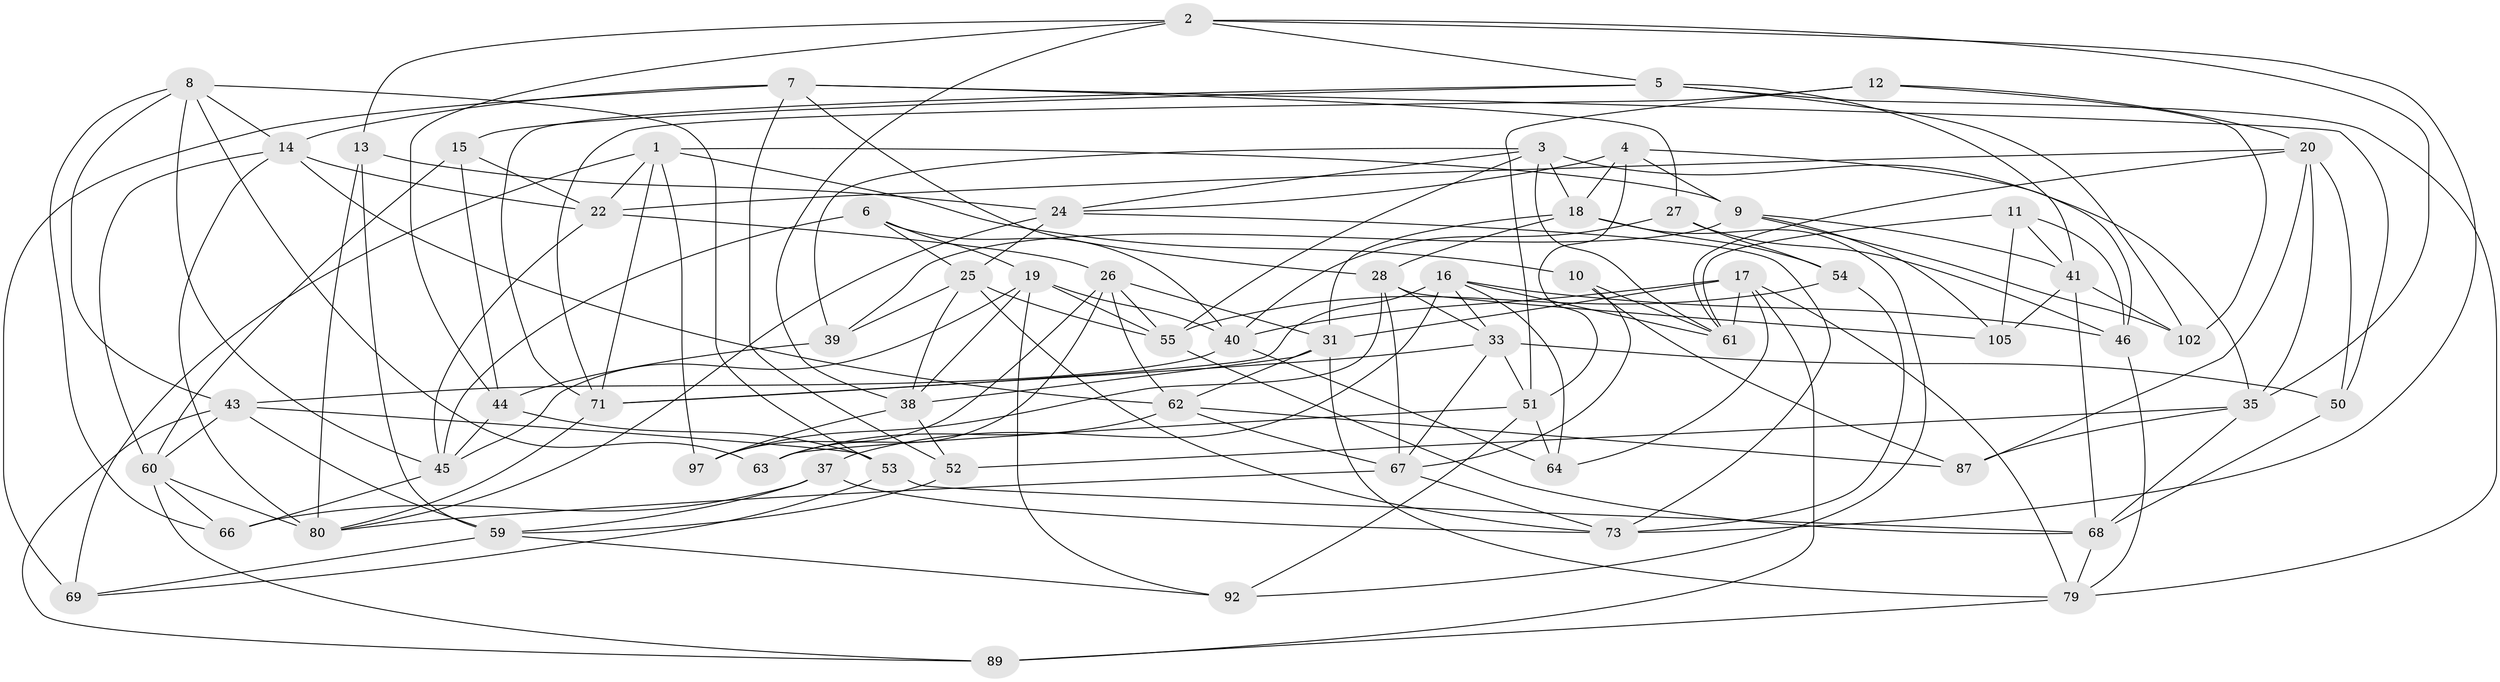 // Generated by graph-tools (version 1.1) at 2025/52/02/27/25 19:52:32]
// undirected, 64 vertices, 168 edges
graph export_dot {
graph [start="1"]
  node [color=gray90,style=filled];
  1 [super="+30"];
  2 [super="+36"];
  3 [super="+23"];
  4 [super="+47"];
  5 [super="+103"];
  6;
  7 [super="+74"];
  8 [super="+21"];
  9 [super="+94"];
  10;
  11;
  12;
  13;
  14 [super="+34"];
  15;
  16 [super="+29"];
  17 [super="+32"];
  18 [super="+48"];
  19 [super="+76"];
  20 [super="+49"];
  22 [super="+56"];
  24 [super="+65"];
  25 [super="+85"];
  26 [super="+88"];
  27;
  28 [super="+100"];
  31 [super="+106"];
  33 [super="+84"];
  35 [super="+81"];
  37;
  38 [super="+83"];
  39;
  40 [super="+42"];
  41 [super="+77"];
  43 [super="+58"];
  44 [super="+57"];
  45 [super="+75"];
  46 [super="+90"];
  50;
  51 [super="+91"];
  52;
  53 [super="+101"];
  54;
  55 [super="+96"];
  59 [super="+86"];
  60 [super="+70"];
  61 [super="+99"];
  62 [super="+78"];
  63;
  64;
  66;
  67 [super="+93"];
  68 [super="+72"];
  69;
  71 [super="+104"];
  73 [super="+82"];
  79 [super="+95"];
  80 [super="+98"];
  87;
  89;
  92;
  97;
  102;
  105;
  1 -- 10;
  1 -- 9;
  1 -- 97;
  1 -- 69;
  1 -- 71;
  1 -- 22;
  2 -- 38;
  2 -- 13;
  2 -- 35;
  2 -- 5;
  2 -- 73;
  2 -- 44;
  3 -- 39;
  3 -- 55;
  3 -- 18;
  3 -- 61;
  3 -- 35;
  3 -- 24;
  4 -- 18;
  4 -- 46 [weight=2];
  4 -- 9;
  4 -- 51;
  4 -- 24;
  5 -- 41;
  5 -- 71;
  5 -- 79;
  5 -- 102;
  5 -- 15;
  6 -- 25;
  6 -- 45;
  6 -- 40;
  6 -- 19;
  7 -- 69;
  7 -- 50;
  7 -- 27;
  7 -- 52;
  7 -- 28;
  7 -- 14;
  8 -- 43;
  8 -- 63;
  8 -- 45;
  8 -- 66;
  8 -- 14;
  8 -- 53;
  9 -- 105;
  9 -- 41;
  9 -- 102;
  9 -- 39;
  10 -- 87;
  10 -- 61;
  10 -- 67;
  11 -- 105;
  11 -- 41;
  11 -- 46;
  11 -- 61;
  12 -- 20;
  12 -- 71;
  12 -- 102;
  12 -- 51;
  13 -- 80;
  13 -- 59;
  13 -- 24;
  14 -- 60;
  14 -- 62;
  14 -- 80;
  14 -- 22;
  15 -- 44;
  15 -- 22;
  15 -- 60;
  16 -- 64;
  16 -- 33;
  16 -- 37;
  16 -- 71;
  16 -- 46;
  16 -- 61;
  17 -- 89;
  17 -- 40;
  17 -- 64;
  17 -- 61;
  17 -- 79;
  17 -- 31;
  18 -- 92;
  18 -- 28;
  18 -- 54;
  18 -- 31;
  19 -- 92;
  19 -- 55;
  19 -- 38;
  19 -- 40;
  19 -- 45;
  20 -- 87;
  20 -- 50;
  20 -- 61;
  20 -- 22;
  20 -- 35;
  22 -- 26;
  22 -- 45;
  24 -- 25;
  24 -- 80;
  24 -- 73;
  25 -- 39;
  25 -- 38;
  25 -- 73;
  25 -- 55;
  26 -- 63;
  26 -- 62;
  26 -- 55;
  26 -- 97;
  26 -- 31;
  27 -- 54;
  27 -- 40;
  27 -- 46;
  28 -- 105;
  28 -- 33;
  28 -- 97;
  28 -- 67;
  31 -- 79;
  31 -- 62;
  31 -- 38;
  33 -- 67;
  33 -- 51;
  33 -- 50;
  33 -- 71;
  35 -- 52;
  35 -- 87;
  35 -- 68;
  37 -- 73;
  37 -- 66;
  37 -- 59;
  38 -- 52;
  38 -- 97;
  39 -- 44;
  40 -- 64;
  40 -- 43;
  41 -- 102;
  41 -- 105;
  41 -- 68;
  43 -- 59;
  43 -- 60;
  43 -- 89;
  43 -- 53;
  44 -- 53 [weight=2];
  44 -- 45;
  45 -- 66;
  46 -- 79;
  50 -- 68;
  51 -- 92;
  51 -- 64;
  51 -- 63;
  52 -- 59;
  53 -- 68;
  53 -- 69;
  54 -- 73;
  54 -- 55;
  55 -- 68;
  59 -- 69;
  59 -- 92;
  60 -- 66;
  60 -- 80;
  60 -- 89;
  62 -- 63;
  62 -- 67;
  62 -- 87;
  67 -- 80;
  67 -- 73;
  68 -- 79;
  71 -- 80;
  79 -- 89;
}

